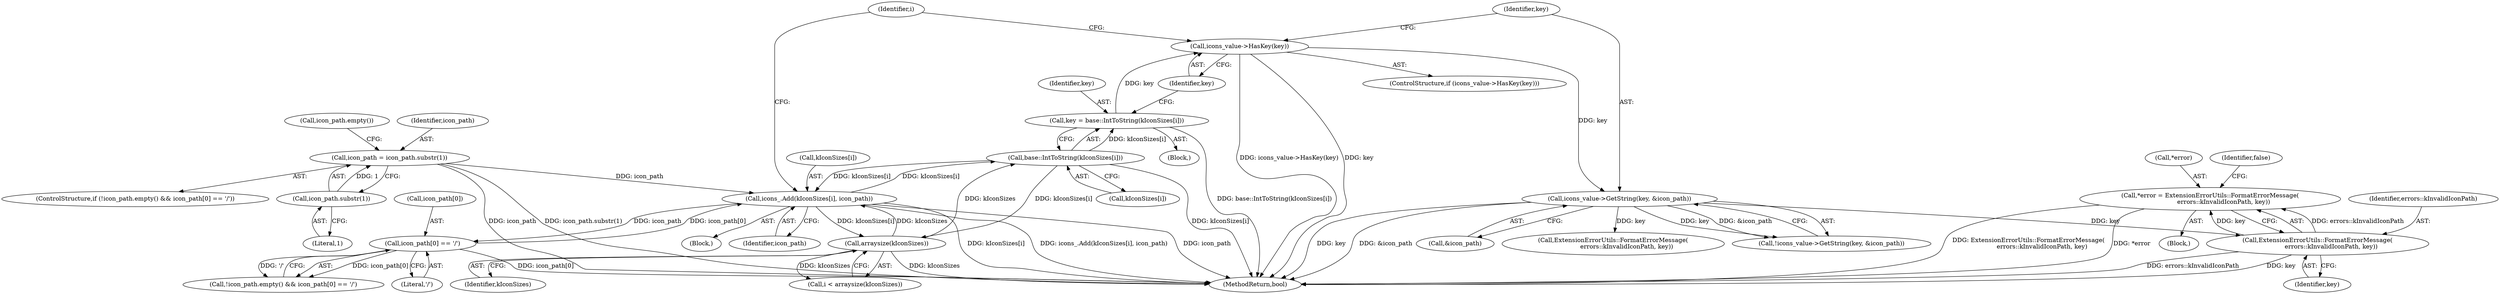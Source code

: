 digraph "0_Chrome_c63f2b7fe4fe2977f858a8e36d5f48db17eff2e7_30@pointer" {
"1000456" [label="(Call,*error = ExtensionErrorUtils::FormatErrorMessage(\n              errors::kInvalidIconPath, key))"];
"1000459" [label="(Call,ExtensionErrorUtils::FormatErrorMessage(\n              errors::kInvalidIconPath, key))"];
"1000451" [label="(Call,icons_value->GetString(key, &icon_path))"];
"1000445" [label="(Call,icons_value->HasKey(key))"];
"1000438" [label="(Call,key = base::IntToString(kIconSizes[i]))"];
"1000440" [label="(Call,base::IntToString(kIconSizes[i]))"];
"1000488" [label="(Call,icons_.Add(kIconSizes[i], icon_path))"];
"1000432" [label="(Call,arraysize(kIconSizes))"];
"1000473" [label="(Call,icon_path = icon_path.substr(1))"];
"1000475" [label="(Call,icon_path.substr(1))"];
"1000468" [label="(Call,icon_path[0] == '/')"];
"1000433" [label="(Identifier,kIconSizes)"];
"1000456" [label="(Call,*error = ExtensionErrorUtils::FormatErrorMessage(\n              errors::kInvalidIconPath, key))"];
"1000453" [label="(Call,&icon_path)"];
"1000463" [label="(Identifier,false)"];
"1000439" [label="(Identifier,key)"];
"1000476" [label="(Literal,1)"];
"1000455" [label="(Block,)"];
"1000461" [label="(Identifier,key)"];
"1000464" [label="(ControlStructure,if (!icon_path.empty() && icon_path[0] == '/'))"];
"1000465" [label="(Call,!icon_path.empty() && icon_path[0] == '/')"];
"1000469" [label="(Call,icon_path[0])"];
"1000435" [label="(Identifier,i)"];
"1000478" [label="(Call,icon_path.empty())"];
"1000447" [label="(Block,)"];
"1000475" [label="(Call,icon_path.substr(1))"];
"1000451" [label="(Call,icons_value->GetString(key, &icon_path))"];
"1000440" [label="(Call,base::IntToString(kIconSizes[i]))"];
"1000432" [label="(Call,arraysize(kIconSizes))"];
"1000483" [label="(Call,ExtensionErrorUtils::FormatErrorMessage(\n              errors::kInvalidIconPath, key))"];
"1000457" [label="(Call,*error)"];
"1000441" [label="(Call,kIconSizes[i])"];
"1000459" [label="(Call,ExtensionErrorUtils::FormatErrorMessage(\n              errors::kInvalidIconPath, key))"];
"1000450" [label="(Call,!icons_value->GetString(key, &icon_path))"];
"1000489" [label="(Call,kIconSizes[i])"];
"1002360" [label="(MethodReturn,bool)"];
"1000492" [label="(Identifier,icon_path)"];
"1000472" [label="(Literal,'/')"];
"1000445" [label="(Call,icons_value->HasKey(key))"];
"1000444" [label="(ControlStructure,if (icons_value->HasKey(key)))"];
"1000436" [label="(Block,)"];
"1000460" [label="(Identifier,errors::kInvalidIconPath)"];
"1000473" [label="(Call,icon_path = icon_path.substr(1))"];
"1000430" [label="(Call,i < arraysize(kIconSizes))"];
"1000468" [label="(Call,icon_path[0] == '/')"];
"1000474" [label="(Identifier,icon_path)"];
"1000438" [label="(Call,key = base::IntToString(kIconSizes[i]))"];
"1000446" [label="(Identifier,key)"];
"1000452" [label="(Identifier,key)"];
"1000488" [label="(Call,icons_.Add(kIconSizes[i], icon_path))"];
"1000456" -> "1000455"  [label="AST: "];
"1000456" -> "1000459"  [label="CFG: "];
"1000457" -> "1000456"  [label="AST: "];
"1000459" -> "1000456"  [label="AST: "];
"1000463" -> "1000456"  [label="CFG: "];
"1000456" -> "1002360"  [label="DDG: ExtensionErrorUtils::FormatErrorMessage(\n              errors::kInvalidIconPath, key)"];
"1000456" -> "1002360"  [label="DDG: *error"];
"1000459" -> "1000456"  [label="DDG: errors::kInvalidIconPath"];
"1000459" -> "1000456"  [label="DDG: key"];
"1000459" -> "1000461"  [label="CFG: "];
"1000460" -> "1000459"  [label="AST: "];
"1000461" -> "1000459"  [label="AST: "];
"1000459" -> "1002360"  [label="DDG: key"];
"1000459" -> "1002360"  [label="DDG: errors::kInvalidIconPath"];
"1000451" -> "1000459"  [label="DDG: key"];
"1000451" -> "1000450"  [label="AST: "];
"1000451" -> "1000453"  [label="CFG: "];
"1000452" -> "1000451"  [label="AST: "];
"1000453" -> "1000451"  [label="AST: "];
"1000450" -> "1000451"  [label="CFG: "];
"1000451" -> "1002360"  [label="DDG: key"];
"1000451" -> "1002360"  [label="DDG: &icon_path"];
"1000451" -> "1000450"  [label="DDG: key"];
"1000451" -> "1000450"  [label="DDG: &icon_path"];
"1000445" -> "1000451"  [label="DDG: key"];
"1000451" -> "1000483"  [label="DDG: key"];
"1000445" -> "1000444"  [label="AST: "];
"1000445" -> "1000446"  [label="CFG: "];
"1000446" -> "1000445"  [label="AST: "];
"1000452" -> "1000445"  [label="CFG: "];
"1000435" -> "1000445"  [label="CFG: "];
"1000445" -> "1002360"  [label="DDG: key"];
"1000445" -> "1002360"  [label="DDG: icons_value->HasKey(key)"];
"1000438" -> "1000445"  [label="DDG: key"];
"1000438" -> "1000436"  [label="AST: "];
"1000438" -> "1000440"  [label="CFG: "];
"1000439" -> "1000438"  [label="AST: "];
"1000440" -> "1000438"  [label="AST: "];
"1000446" -> "1000438"  [label="CFG: "];
"1000438" -> "1002360"  [label="DDG: base::IntToString(kIconSizes[i])"];
"1000440" -> "1000438"  [label="DDG: kIconSizes[i]"];
"1000440" -> "1000441"  [label="CFG: "];
"1000441" -> "1000440"  [label="AST: "];
"1000440" -> "1002360"  [label="DDG: kIconSizes[i]"];
"1000440" -> "1000432"  [label="DDG: kIconSizes[i]"];
"1000488" -> "1000440"  [label="DDG: kIconSizes[i]"];
"1000432" -> "1000440"  [label="DDG: kIconSizes"];
"1000440" -> "1000488"  [label="DDG: kIconSizes[i]"];
"1000488" -> "1000447"  [label="AST: "];
"1000488" -> "1000492"  [label="CFG: "];
"1000489" -> "1000488"  [label="AST: "];
"1000492" -> "1000488"  [label="AST: "];
"1000435" -> "1000488"  [label="CFG: "];
"1000488" -> "1002360"  [label="DDG: kIconSizes[i]"];
"1000488" -> "1002360"  [label="DDG: icons_.Add(kIconSizes[i], icon_path)"];
"1000488" -> "1002360"  [label="DDG: icon_path"];
"1000488" -> "1000432"  [label="DDG: kIconSizes[i]"];
"1000488" -> "1000468"  [label="DDG: icon_path"];
"1000432" -> "1000488"  [label="DDG: kIconSizes"];
"1000473" -> "1000488"  [label="DDG: icon_path"];
"1000468" -> "1000488"  [label="DDG: icon_path[0]"];
"1000432" -> "1000430"  [label="AST: "];
"1000432" -> "1000433"  [label="CFG: "];
"1000433" -> "1000432"  [label="AST: "];
"1000430" -> "1000432"  [label="CFG: "];
"1000432" -> "1002360"  [label="DDG: kIconSizes"];
"1000432" -> "1000430"  [label="DDG: kIconSizes"];
"1000473" -> "1000464"  [label="AST: "];
"1000473" -> "1000475"  [label="CFG: "];
"1000474" -> "1000473"  [label="AST: "];
"1000475" -> "1000473"  [label="AST: "];
"1000478" -> "1000473"  [label="CFG: "];
"1000473" -> "1002360"  [label="DDG: icon_path"];
"1000473" -> "1002360"  [label="DDG: icon_path.substr(1)"];
"1000475" -> "1000473"  [label="DDG: 1"];
"1000475" -> "1000476"  [label="CFG: "];
"1000476" -> "1000475"  [label="AST: "];
"1000468" -> "1000465"  [label="AST: "];
"1000468" -> "1000472"  [label="CFG: "];
"1000469" -> "1000468"  [label="AST: "];
"1000472" -> "1000468"  [label="AST: "];
"1000465" -> "1000468"  [label="CFG: "];
"1000468" -> "1002360"  [label="DDG: icon_path[0]"];
"1000468" -> "1000465"  [label="DDG: icon_path[0]"];
"1000468" -> "1000465"  [label="DDG: '/'"];
}
